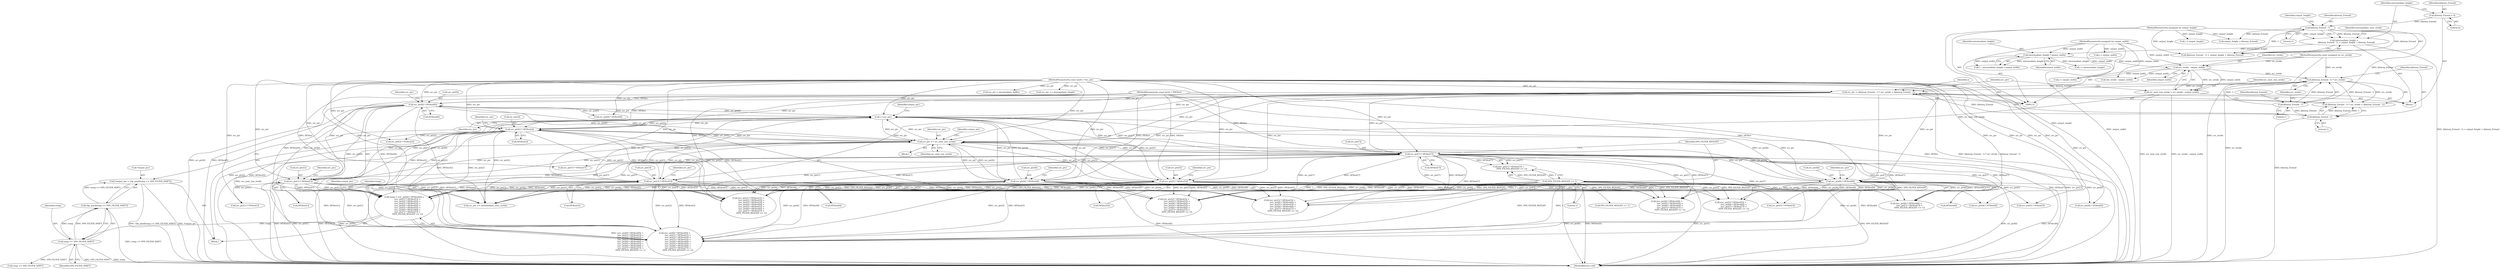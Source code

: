digraph "0_Android_5a9753fca56f0eeb9f61e342b2fccffc364f9426_34@pointer" {
"1000259" [label="(Call,*output_ptr = clip_pixel(temp >> VP9_FILTER_SHIFT))"];
"1000262" [label="(Call,clip_pixel(temp >> VP9_FILTER_SHIFT))"];
"1000263" [label="(Call,temp >> VP9_FILTER_SHIFT)"];
"1000190" [label="(Call,temp = (src_ptr[0] * HFilter[0]) +\n          (src_ptr[1] * HFilter[1]) +\n          (src_ptr[2] * HFilter[2]) +\n          (src_ptr[3] * HFilter[3]) +\n          (src_ptr[4] * HFilter[4]) +\n          (src_ptr[5] * HFilter[5]) +\n          (src_ptr[6] * HFilter[6]) +\n          (src_ptr[7] * HFilter[7]) +\n          (VP9_FILTER_WEIGHT >> 1))"];
"1000193" [label="(Call,src_ptr[0] * HFilter[0])"];
"1000158" [label="(Call,src_ptr -= (kInterp_Extend - 1) * src_stride + (kInterp_Extend - 1))"];
"1000161" [label="(Call,(kInterp_Extend - 1) * src_stride)"];
"1000162" [label="(Call,kInterp_Extend - 1)"];
"1000131" [label="(Call,kInterp_Extend - 1)"];
"1000124" [label="(Call,kInterp_Extend = 4)"];
"1000155" [label="(Call,src_stride - output_width)"];
"1000115" [label="(MethodParameterIn,const unsigned int src_stride)"];
"1000145" [label="(Call,intermediate_height * output_width)"];
"1000128" [label="(Call,intermediate_height =\n       (kInterp_Extend - 1) + output_height + kInterp_Extend)"];
"1000121" [label="(MethodParameterIn,unsigned int output_height)"];
"1000120" [label="(MethodParameterIn,unsigned int output_width)"];
"1000166" [label="(Call,kInterp_Extend - 1)"];
"1000114" [label="(MethodParameterIn,const uint8_t *src_ptr)"];
"1000266" [label="(Call,++src_ptr)"];
"1000209" [label="(Call,src_ptr[2] * HFilter[2])"];
"1000271" [label="(Call,src_ptr += src_next_row_stride)"];
"1000153" [label="(Call,src_next_row_stride = src_stride - output_width)"];
"1000225" [label="(Call,src_ptr[4] * HFilter[4])"];
"1000116" [label="(MethodParameterIn,const int16_t *HFilter)"];
"1000217" [label="(Call,src_ptr[3] * HFilter[3])"];
"1000201" [label="(Call,src_ptr[1] * HFilter[1])"];
"1000233" [label="(Call,src_ptr[5] * HFilter[5])"];
"1000241" [label="(Call,src_ptr[6] * HFilter[6])"];
"1000249" [label="(Call,src_ptr[7] * HFilter[7])"];
"1000256" [label="(Call,VP9_FILTER_WEIGHT >> 1)"];
"1000166" [label="(Call,kInterp_Extend - 1)"];
"1000219" [label="(Identifier,src_ptr)"];
"1000121" [label="(MethodParameterIn,unsigned int output_height)"];
"1000272" [label="(Identifier,src_ptr)"];
"1000203" [label="(Identifier,src_ptr)"];
"1000221" [label="(Call,HFilter[3])"];
"1000162" [label="(Call,kInterp_Extend - 1)"];
"1000248" [label="(Call,(src_ptr[7] * HFilter[7]) +\n          (VP9_FILTER_WEIGHT >> 1))"];
"1000242" [label="(Call,src_ptr[6])"];
"1000130" [label="(Call,(kInterp_Extend - 1) + output_height + kInterp_Extend)"];
"1000168" [label="(Literal,1)"];
"1000218" [label="(Call,src_ptr[3])"];
"1000263" [label="(Call,temp >> VP9_FILTER_SHIFT)"];
"1000262" [label="(Call,clip_pixel(temp >> VP9_FILTER_SHIFT))"];
"1000217" [label="(Call,src_ptr[3] * HFilter[3])"];
"1000126" [label="(Literal,4)"];
"1000192" [label="(Call,(src_ptr[0] * HFilter[0]) +\n          (src_ptr[1] * HFilter[1]) +\n          (src_ptr[2] * HFilter[2]) +\n          (src_ptr[3] * HFilter[3]) +\n          (src_ptr[4] * HFilter[4]) +\n          (src_ptr[5] * HFilter[5]) +\n          (src_ptr[6] * HFilter[6]) +\n          (src_ptr[7] * HFilter[7]) +\n          (VP9_FILTER_WEIGHT >> 1))"];
"1000290" [label="(Call,i < output_height)"];
"1000115" [label="(MethodParameterIn,const unsigned int src_stride)"];
"1000135" [label="(Identifier,output_height)"];
"1000194" [label="(Call,src_ptr[0])"];
"1000277" [label="(Call,src_ptr = intermediate_buffer)"];
"1000326" [label="(Call,src_ptr[2] * VFilter[2])"];
"1000209" [label="(Call,src_ptr[2] * HFilter[2])"];
"1000165" [label="(Identifier,src_stride)"];
"1000132" [label="(Identifier,kInterp_Extend)"];
"1000167" [label="(Identifier,kInterp_Extend)"];
"1000178" [label="(Block,)"];
"1000164" [label="(Literal,1)"];
"1000260" [label="(Call,*output_ptr)"];
"1000134" [label="(Call,output_height + kInterp_Extend)"];
"1000234" [label="(Call,src_ptr[5])"];
"1000191" [label="(Identifier,temp)"];
"1000226" [label="(Call,src_ptr[4])"];
"1000197" [label="(Call,HFilter[0])"];
"1000146" [label="(Identifier,intermediate_height)"];
"1000251" [label="(Identifier,src_ptr)"];
"1000259" [label="(Call,*output_ptr = clip_pixel(temp >> VP9_FILTER_SHIFT))"];
"1000161" [label="(Call,(kInterp_Extend - 1) * src_stride)"];
"1000124" [label="(Call,kInterp_Extend = 4)"];
"1000208" [label="(Call,(src_ptr[2] * HFilter[2]) +\n          (src_ptr[3] * HFilter[3]) +\n          (src_ptr[4] * HFilter[4]) +\n          (src_ptr[5] * HFilter[5]) +\n          (src_ptr[6] * HFilter[6]) +\n          (src_ptr[7] * HFilter[7]) +\n          (VP9_FILTER_WEIGHT >> 1))"];
"1000249" [label="(Call,src_ptr[7] * HFilter[7])"];
"1000237" [label="(Call,HFilter[5])"];
"1000261" [label="(Identifier,output_ptr)"];
"1000155" [label="(Call,src_stride - output_width)"];
"1000240" [label="(Call,(src_ptr[6] * HFilter[6]) +\n          (src_ptr[7] * HFilter[7]) +\n          (VP9_FILTER_WEIGHT >> 1))"];
"1000171" [label="(Identifier,i)"];
"1000158" [label="(Call,src_ptr -= (kInterp_Extend - 1) * src_stride + (kInterp_Extend - 1))"];
"1000241" [label="(Call,src_ptr[6] * HFilter[6])"];
"1000183" [label="(Call,j < output_width)"];
"1000200" [label="(Call,(src_ptr[1] * HFilter[1]) +\n          (src_ptr[2] * HFilter[2]) +\n          (src_ptr[3] * HFilter[3]) +\n          (src_ptr[4] * HFilter[4]) +\n          (src_ptr[5] * HFilter[5]) +\n          (src_ptr[6] * HFilter[6]) +\n          (src_ptr[7] * HFilter[7]) +\n          (VP9_FILTER_WEIGHT >> 1))"];
"1000264" [label="(Identifier,temp)"];
"1000114" [label="(MethodParameterIn,const uint8_t *src_ptr)"];
"1000257" [label="(Identifier,VP9_FILTER_WEIGHT)"];
"1000256" [label="(Call,VP9_FILTER_WEIGHT >> 1)"];
"1000205" [label="(Call,HFilter[1])"];
"1000245" [label="(Call,HFilter[6])"];
"1000143" [label="(Call,1 - intermediate_height * output_width)"];
"1000120" [label="(MethodParameterIn,unsigned int output_width)"];
"1000224" [label="(Call,(src_ptr[4] * HFilter[4]) +\n          (src_ptr[5] * HFilter[5]) +\n          (src_ptr[6] * HFilter[6]) +\n          (src_ptr[7] * HFilter[7]) +\n          (VP9_FILTER_WEIGHT >> 1))"];
"1000131" [label="(Call,kInterp_Extend - 1)"];
"1000116" [label="(MethodParameterIn,const int16_t *HFilter)"];
"1000157" [label="(Identifier,output_width)"];
"1000156" [label="(Identifier,src_stride)"];
"1000366" [label="(Call,src_ptr[7] * VFilter[7])"];
"1000384" [label="(Call,src_ptr += intermediate_height)"];
"1000300" [label="(Call,j < output_width)"];
"1000154" [label="(Identifier,src_next_row_stride)"];
"1000210" [label="(Call,src_ptr[2])"];
"1000142" [label="(Identifier,intermediate_next_stride)"];
"1000190" [label="(Call,temp = (src_ptr[0] * HFilter[0]) +\n          (src_ptr[1] * HFilter[1]) +\n          (src_ptr[2] * HFilter[2]) +\n          (src_ptr[3] * HFilter[3]) +\n          (src_ptr[4] * HFilter[4]) +\n          (src_ptr[5] * HFilter[5]) +\n          (src_ptr[6] * HFilter[6]) +\n          (src_ptr[7] * HFilter[7]) +\n          (VP9_FILTER_WEIGHT >> 1))"];
"1000266" [label="(Call,++src_ptr)"];
"1000258" [label="(Literal,1)"];
"1000153" [label="(Call,src_next_row_stride = src_stride - output_width)"];
"1000271" [label="(Call,src_ptr += src_next_row_stride)"];
"1000318" [label="(Call,src_ptr[1] * VFilter[1])"];
"1000342" [label="(Call,src_ptr[4] * VFilter[4])"];
"1000227" [label="(Identifier,src_ptr)"];
"1000201" [label="(Call,src_ptr[1] * HFilter[1])"];
"1000160" [label="(Call,(kInterp_Extend - 1) * src_stride + (kInterp_Extend - 1))"];
"1000243" [label="(Identifier,src_ptr)"];
"1000273" [label="(Identifier,src_next_row_stride)"];
"1000275" [label="(Identifier,output_ptr)"];
"1000225" [label="(Call,src_ptr[4] * HFilter[4])"];
"1000393" [label="(MethodReturn,void)"];
"1000147" [label="(Identifier,output_width)"];
"1000129" [label="(Identifier,intermediate_height)"];
"1000193" [label="(Call,src_ptr[0] * HFilter[0])"];
"1000188" [label="(Block,)"];
"1000145" [label="(Call,intermediate_height * output_width)"];
"1000235" [label="(Identifier,src_ptr)"];
"1000211" [label="(Identifier,src_ptr)"];
"1000125" [label="(Identifier,kInterp_Extend)"];
"1000387" [label="(Call,src_ptr += intermediate_next_stride)"];
"1000122" [label="(Block,)"];
"1000373" [label="(Call,VP9_FILTER_WEIGHT >> 1)"];
"1000202" [label="(Call,src_ptr[1])"];
"1000233" [label="(Call,src_ptr[5] * HFilter[5])"];
"1000381" [label="(Call,temp >> VP9_FILTER_SHIFT)"];
"1000163" [label="(Identifier,kInterp_Extend)"];
"1000173" [label="(Call,i < intermediate_height)"];
"1000213" [label="(Call,HFilter[2])"];
"1000229" [label="(Call,HFilter[4])"];
"1000232" [label="(Call,(src_ptr[5] * HFilter[5]) +\n          (src_ptr[6] * HFilter[6]) +\n          (src_ptr[7] * HFilter[7]) +\n          (VP9_FILTER_WEIGHT >> 1))"];
"1000267" [label="(Identifier,src_ptr)"];
"1000216" [label="(Call,(src_ptr[3] * HFilter[3]) +\n          (src_ptr[4] * HFilter[4]) +\n          (src_ptr[5] * HFilter[5]) +\n          (src_ptr[6] * HFilter[6]) +\n          (src_ptr[7] * HFilter[7]) +\n          (VP9_FILTER_WEIGHT >> 1))"];
"1000128" [label="(Call,intermediate_height =\n       (kInterp_Extend - 1) + output_height + kInterp_Extend)"];
"1000253" [label="(Call,HFilter[7])"];
"1000310" [label="(Call,src_ptr[0] * VFilter[0])"];
"1000283" [label="(Call,dst_stride - output_width)"];
"1000334" [label="(Call,src_ptr[3] * VFilter[3])"];
"1000159" [label="(Identifier,src_ptr)"];
"1000269" [label="(Identifier,output_ptr)"];
"1000350" [label="(Call,src_ptr[5] * VFilter[5])"];
"1000133" [label="(Literal,1)"];
"1000358" [label="(Call,src_ptr[6] * VFilter[6])"];
"1000250" [label="(Call,src_ptr[7])"];
"1000265" [label="(Identifier,VP9_FILTER_SHIFT)"];
"1000259" -> "1000188"  [label="AST: "];
"1000259" -> "1000262"  [label="CFG: "];
"1000260" -> "1000259"  [label="AST: "];
"1000262" -> "1000259"  [label="AST: "];
"1000267" -> "1000259"  [label="CFG: "];
"1000259" -> "1000393"  [label="DDG: *output_ptr"];
"1000259" -> "1000393"  [label="DDG: clip_pixel(temp >> VP9_FILTER_SHIFT)"];
"1000262" -> "1000259"  [label="DDG: temp >> VP9_FILTER_SHIFT"];
"1000262" -> "1000263"  [label="CFG: "];
"1000263" -> "1000262"  [label="AST: "];
"1000262" -> "1000393"  [label="DDG: temp >> VP9_FILTER_SHIFT"];
"1000263" -> "1000262"  [label="DDG: temp"];
"1000263" -> "1000262"  [label="DDG: VP9_FILTER_SHIFT"];
"1000263" -> "1000265"  [label="CFG: "];
"1000264" -> "1000263"  [label="AST: "];
"1000265" -> "1000263"  [label="AST: "];
"1000263" -> "1000393"  [label="DDG: VP9_FILTER_SHIFT"];
"1000263" -> "1000393"  [label="DDG: temp"];
"1000190" -> "1000263"  [label="DDG: temp"];
"1000263" -> "1000381"  [label="DDG: VP9_FILTER_SHIFT"];
"1000190" -> "1000188"  [label="AST: "];
"1000190" -> "1000192"  [label="CFG: "];
"1000191" -> "1000190"  [label="AST: "];
"1000192" -> "1000190"  [label="AST: "];
"1000261" -> "1000190"  [label="CFG: "];
"1000190" -> "1000393"  [label="DDG: (src_ptr[0] * HFilter[0]) +\n          (src_ptr[1] * HFilter[1]) +\n          (src_ptr[2] * HFilter[2]) +\n          (src_ptr[3] * HFilter[3]) +\n          (src_ptr[4] * HFilter[4]) +\n          (src_ptr[5] * HFilter[5]) +\n          (src_ptr[6] * HFilter[6]) +\n          (src_ptr[7] * HFilter[7]) +\n          (VP9_FILTER_WEIGHT >> 1)"];
"1000193" -> "1000190"  [label="DDG: src_ptr[0]"];
"1000193" -> "1000190"  [label="DDG: HFilter[0]"];
"1000201" -> "1000190"  [label="DDG: src_ptr[1]"];
"1000201" -> "1000190"  [label="DDG: HFilter[1]"];
"1000209" -> "1000190"  [label="DDG: src_ptr[2]"];
"1000209" -> "1000190"  [label="DDG: HFilter[2]"];
"1000217" -> "1000190"  [label="DDG: src_ptr[3]"];
"1000217" -> "1000190"  [label="DDG: HFilter[3]"];
"1000225" -> "1000190"  [label="DDG: src_ptr[4]"];
"1000225" -> "1000190"  [label="DDG: HFilter[4]"];
"1000233" -> "1000190"  [label="DDG: src_ptr[5]"];
"1000233" -> "1000190"  [label="DDG: HFilter[5]"];
"1000241" -> "1000190"  [label="DDG: src_ptr[6]"];
"1000241" -> "1000190"  [label="DDG: HFilter[6]"];
"1000249" -> "1000190"  [label="DDG: src_ptr[7]"];
"1000249" -> "1000190"  [label="DDG: HFilter[7]"];
"1000256" -> "1000190"  [label="DDG: VP9_FILTER_WEIGHT"];
"1000256" -> "1000190"  [label="DDG: 1"];
"1000193" -> "1000192"  [label="AST: "];
"1000193" -> "1000197"  [label="CFG: "];
"1000194" -> "1000193"  [label="AST: "];
"1000197" -> "1000193"  [label="AST: "];
"1000203" -> "1000193"  [label="CFG: "];
"1000193" -> "1000393"  [label="DDG: src_ptr[0]"];
"1000193" -> "1000393"  [label="DDG: HFilter[0]"];
"1000193" -> "1000192"  [label="DDG: src_ptr[0]"];
"1000193" -> "1000192"  [label="DDG: HFilter[0]"];
"1000158" -> "1000193"  [label="DDG: src_ptr"];
"1000266" -> "1000193"  [label="DDG: src_ptr"];
"1000271" -> "1000193"  [label="DDG: src_ptr"];
"1000114" -> "1000193"  [label="DDG: src_ptr"];
"1000116" -> "1000193"  [label="DDG: HFilter"];
"1000193" -> "1000266"  [label="DDG: src_ptr[0]"];
"1000193" -> "1000271"  [label="DDG: src_ptr[0]"];
"1000193" -> "1000310"  [label="DDG: src_ptr[0]"];
"1000193" -> "1000387"  [label="DDG: src_ptr[0]"];
"1000158" -> "1000122"  [label="AST: "];
"1000158" -> "1000160"  [label="CFG: "];
"1000159" -> "1000158"  [label="AST: "];
"1000160" -> "1000158"  [label="AST: "];
"1000171" -> "1000158"  [label="CFG: "];
"1000158" -> "1000393"  [label="DDG: (kInterp_Extend - 1) * src_stride + (kInterp_Extend - 1)"];
"1000161" -> "1000158"  [label="DDG: kInterp_Extend - 1"];
"1000161" -> "1000158"  [label="DDG: src_stride"];
"1000166" -> "1000158"  [label="DDG: kInterp_Extend"];
"1000166" -> "1000158"  [label="DDG: 1"];
"1000114" -> "1000158"  [label="DDG: src_ptr"];
"1000158" -> "1000201"  [label="DDG: src_ptr"];
"1000158" -> "1000209"  [label="DDG: src_ptr"];
"1000158" -> "1000217"  [label="DDG: src_ptr"];
"1000158" -> "1000225"  [label="DDG: src_ptr"];
"1000158" -> "1000233"  [label="DDG: src_ptr"];
"1000158" -> "1000241"  [label="DDG: src_ptr"];
"1000158" -> "1000249"  [label="DDG: src_ptr"];
"1000158" -> "1000266"  [label="DDG: src_ptr"];
"1000158" -> "1000271"  [label="DDG: src_ptr"];
"1000161" -> "1000160"  [label="AST: "];
"1000161" -> "1000165"  [label="CFG: "];
"1000162" -> "1000161"  [label="AST: "];
"1000165" -> "1000161"  [label="AST: "];
"1000167" -> "1000161"  [label="CFG: "];
"1000161" -> "1000393"  [label="DDG: src_stride"];
"1000161" -> "1000160"  [label="DDG: kInterp_Extend - 1"];
"1000161" -> "1000160"  [label="DDG: src_stride"];
"1000162" -> "1000161"  [label="DDG: kInterp_Extend"];
"1000162" -> "1000161"  [label="DDG: 1"];
"1000155" -> "1000161"  [label="DDG: src_stride"];
"1000115" -> "1000161"  [label="DDG: src_stride"];
"1000162" -> "1000164"  [label="CFG: "];
"1000163" -> "1000162"  [label="AST: "];
"1000164" -> "1000162"  [label="AST: "];
"1000165" -> "1000162"  [label="CFG: "];
"1000131" -> "1000162"  [label="DDG: kInterp_Extend"];
"1000162" -> "1000166"  [label="DDG: kInterp_Extend"];
"1000131" -> "1000130"  [label="AST: "];
"1000131" -> "1000133"  [label="CFG: "];
"1000132" -> "1000131"  [label="AST: "];
"1000133" -> "1000131"  [label="AST: "];
"1000135" -> "1000131"  [label="CFG: "];
"1000131" -> "1000128"  [label="DDG: kInterp_Extend"];
"1000131" -> "1000128"  [label="DDG: 1"];
"1000131" -> "1000130"  [label="DDG: kInterp_Extend"];
"1000131" -> "1000130"  [label="DDG: 1"];
"1000124" -> "1000131"  [label="DDG: kInterp_Extend"];
"1000131" -> "1000134"  [label="DDG: kInterp_Extend"];
"1000124" -> "1000122"  [label="AST: "];
"1000124" -> "1000126"  [label="CFG: "];
"1000125" -> "1000124"  [label="AST: "];
"1000126" -> "1000124"  [label="AST: "];
"1000129" -> "1000124"  [label="CFG: "];
"1000155" -> "1000153"  [label="AST: "];
"1000155" -> "1000157"  [label="CFG: "];
"1000156" -> "1000155"  [label="AST: "];
"1000157" -> "1000155"  [label="AST: "];
"1000153" -> "1000155"  [label="CFG: "];
"1000155" -> "1000153"  [label="DDG: src_stride"];
"1000155" -> "1000153"  [label="DDG: output_width"];
"1000115" -> "1000155"  [label="DDG: src_stride"];
"1000145" -> "1000155"  [label="DDG: output_width"];
"1000120" -> "1000155"  [label="DDG: output_width"];
"1000155" -> "1000183"  [label="DDG: output_width"];
"1000155" -> "1000283"  [label="DDG: output_width"];
"1000115" -> "1000113"  [label="AST: "];
"1000115" -> "1000393"  [label="DDG: src_stride"];
"1000145" -> "1000143"  [label="AST: "];
"1000145" -> "1000147"  [label="CFG: "];
"1000146" -> "1000145"  [label="AST: "];
"1000147" -> "1000145"  [label="AST: "];
"1000143" -> "1000145"  [label="CFG: "];
"1000145" -> "1000143"  [label="DDG: intermediate_height"];
"1000145" -> "1000143"  [label="DDG: output_width"];
"1000128" -> "1000145"  [label="DDG: intermediate_height"];
"1000120" -> "1000145"  [label="DDG: output_width"];
"1000145" -> "1000173"  [label="DDG: intermediate_height"];
"1000128" -> "1000122"  [label="AST: "];
"1000128" -> "1000130"  [label="CFG: "];
"1000129" -> "1000128"  [label="AST: "];
"1000130" -> "1000128"  [label="AST: "];
"1000142" -> "1000128"  [label="CFG: "];
"1000128" -> "1000393"  [label="DDG: (kInterp_Extend - 1) + output_height + kInterp_Extend"];
"1000121" -> "1000128"  [label="DDG: output_height"];
"1000121" -> "1000113"  [label="AST: "];
"1000121" -> "1000393"  [label="DDG: output_height"];
"1000121" -> "1000130"  [label="DDG: output_height"];
"1000121" -> "1000134"  [label="DDG: output_height"];
"1000121" -> "1000290"  [label="DDG: output_height"];
"1000120" -> "1000113"  [label="AST: "];
"1000120" -> "1000393"  [label="DDG: output_width"];
"1000120" -> "1000183"  [label="DDG: output_width"];
"1000120" -> "1000283"  [label="DDG: output_width"];
"1000120" -> "1000300"  [label="DDG: output_width"];
"1000166" -> "1000160"  [label="AST: "];
"1000166" -> "1000168"  [label="CFG: "];
"1000167" -> "1000166"  [label="AST: "];
"1000168" -> "1000166"  [label="AST: "];
"1000160" -> "1000166"  [label="CFG: "];
"1000166" -> "1000393"  [label="DDG: kInterp_Extend"];
"1000166" -> "1000160"  [label="DDG: kInterp_Extend"];
"1000166" -> "1000160"  [label="DDG: 1"];
"1000114" -> "1000113"  [label="AST: "];
"1000114" -> "1000393"  [label="DDG: src_ptr"];
"1000114" -> "1000201"  [label="DDG: src_ptr"];
"1000114" -> "1000209"  [label="DDG: src_ptr"];
"1000114" -> "1000217"  [label="DDG: src_ptr"];
"1000114" -> "1000225"  [label="DDG: src_ptr"];
"1000114" -> "1000233"  [label="DDG: src_ptr"];
"1000114" -> "1000241"  [label="DDG: src_ptr"];
"1000114" -> "1000249"  [label="DDG: src_ptr"];
"1000114" -> "1000266"  [label="DDG: src_ptr"];
"1000114" -> "1000271"  [label="DDG: src_ptr"];
"1000114" -> "1000277"  [label="DDG: src_ptr"];
"1000114" -> "1000310"  [label="DDG: src_ptr"];
"1000114" -> "1000318"  [label="DDG: src_ptr"];
"1000114" -> "1000326"  [label="DDG: src_ptr"];
"1000114" -> "1000334"  [label="DDG: src_ptr"];
"1000114" -> "1000342"  [label="DDG: src_ptr"];
"1000114" -> "1000350"  [label="DDG: src_ptr"];
"1000114" -> "1000358"  [label="DDG: src_ptr"];
"1000114" -> "1000366"  [label="DDG: src_ptr"];
"1000114" -> "1000384"  [label="DDG: src_ptr"];
"1000114" -> "1000387"  [label="DDG: src_ptr"];
"1000266" -> "1000188"  [label="AST: "];
"1000266" -> "1000267"  [label="CFG: "];
"1000267" -> "1000266"  [label="AST: "];
"1000269" -> "1000266"  [label="CFG: "];
"1000266" -> "1000201"  [label="DDG: src_ptr"];
"1000266" -> "1000209"  [label="DDG: src_ptr"];
"1000266" -> "1000217"  [label="DDG: src_ptr"];
"1000266" -> "1000225"  [label="DDG: src_ptr"];
"1000266" -> "1000233"  [label="DDG: src_ptr"];
"1000266" -> "1000241"  [label="DDG: src_ptr"];
"1000266" -> "1000249"  [label="DDG: src_ptr"];
"1000209" -> "1000266"  [label="DDG: src_ptr[2]"];
"1000225" -> "1000266"  [label="DDG: src_ptr[4]"];
"1000217" -> "1000266"  [label="DDG: src_ptr[3]"];
"1000201" -> "1000266"  [label="DDG: src_ptr[1]"];
"1000233" -> "1000266"  [label="DDG: src_ptr[5]"];
"1000241" -> "1000266"  [label="DDG: src_ptr[6]"];
"1000249" -> "1000266"  [label="DDG: src_ptr[7]"];
"1000271" -> "1000266"  [label="DDG: src_ptr"];
"1000266" -> "1000271"  [label="DDG: src_ptr"];
"1000209" -> "1000208"  [label="AST: "];
"1000209" -> "1000213"  [label="CFG: "];
"1000210" -> "1000209"  [label="AST: "];
"1000213" -> "1000209"  [label="AST: "];
"1000219" -> "1000209"  [label="CFG: "];
"1000209" -> "1000393"  [label="DDG: src_ptr[2]"];
"1000209" -> "1000393"  [label="DDG: HFilter[2]"];
"1000209" -> "1000192"  [label="DDG: src_ptr[2]"];
"1000209" -> "1000192"  [label="DDG: HFilter[2]"];
"1000209" -> "1000200"  [label="DDG: src_ptr[2]"];
"1000209" -> "1000200"  [label="DDG: HFilter[2]"];
"1000209" -> "1000208"  [label="DDG: src_ptr[2]"];
"1000209" -> "1000208"  [label="DDG: HFilter[2]"];
"1000271" -> "1000209"  [label="DDG: src_ptr"];
"1000116" -> "1000209"  [label="DDG: HFilter"];
"1000209" -> "1000271"  [label="DDG: src_ptr[2]"];
"1000209" -> "1000326"  [label="DDG: src_ptr[2]"];
"1000209" -> "1000387"  [label="DDG: src_ptr[2]"];
"1000271" -> "1000178"  [label="AST: "];
"1000271" -> "1000273"  [label="CFG: "];
"1000272" -> "1000271"  [label="AST: "];
"1000273" -> "1000271"  [label="AST: "];
"1000275" -> "1000271"  [label="CFG: "];
"1000271" -> "1000393"  [label="DDG: src_next_row_stride"];
"1000271" -> "1000201"  [label="DDG: src_ptr"];
"1000271" -> "1000217"  [label="DDG: src_ptr"];
"1000271" -> "1000225"  [label="DDG: src_ptr"];
"1000271" -> "1000233"  [label="DDG: src_ptr"];
"1000271" -> "1000241"  [label="DDG: src_ptr"];
"1000271" -> "1000249"  [label="DDG: src_ptr"];
"1000153" -> "1000271"  [label="DDG: src_next_row_stride"];
"1000225" -> "1000271"  [label="DDG: src_ptr[4]"];
"1000217" -> "1000271"  [label="DDG: src_ptr[3]"];
"1000201" -> "1000271"  [label="DDG: src_ptr[1]"];
"1000233" -> "1000271"  [label="DDG: src_ptr[5]"];
"1000241" -> "1000271"  [label="DDG: src_ptr[6]"];
"1000249" -> "1000271"  [label="DDG: src_ptr[7]"];
"1000153" -> "1000122"  [label="AST: "];
"1000154" -> "1000153"  [label="AST: "];
"1000159" -> "1000153"  [label="CFG: "];
"1000153" -> "1000393"  [label="DDG: src_stride - output_width"];
"1000153" -> "1000393"  [label="DDG: src_next_row_stride"];
"1000225" -> "1000224"  [label="AST: "];
"1000225" -> "1000229"  [label="CFG: "];
"1000226" -> "1000225"  [label="AST: "];
"1000229" -> "1000225"  [label="AST: "];
"1000235" -> "1000225"  [label="CFG: "];
"1000225" -> "1000393"  [label="DDG: src_ptr[4]"];
"1000225" -> "1000393"  [label="DDG: HFilter[4]"];
"1000225" -> "1000192"  [label="DDG: src_ptr[4]"];
"1000225" -> "1000192"  [label="DDG: HFilter[4]"];
"1000225" -> "1000200"  [label="DDG: src_ptr[4]"];
"1000225" -> "1000200"  [label="DDG: HFilter[4]"];
"1000225" -> "1000208"  [label="DDG: src_ptr[4]"];
"1000225" -> "1000208"  [label="DDG: HFilter[4]"];
"1000225" -> "1000216"  [label="DDG: src_ptr[4]"];
"1000225" -> "1000216"  [label="DDG: HFilter[4]"];
"1000225" -> "1000224"  [label="DDG: src_ptr[4]"];
"1000225" -> "1000224"  [label="DDG: HFilter[4]"];
"1000116" -> "1000225"  [label="DDG: HFilter"];
"1000225" -> "1000342"  [label="DDG: src_ptr[4]"];
"1000225" -> "1000387"  [label="DDG: src_ptr[4]"];
"1000116" -> "1000113"  [label="AST: "];
"1000116" -> "1000393"  [label="DDG: HFilter"];
"1000116" -> "1000201"  [label="DDG: HFilter"];
"1000116" -> "1000217"  [label="DDG: HFilter"];
"1000116" -> "1000233"  [label="DDG: HFilter"];
"1000116" -> "1000241"  [label="DDG: HFilter"];
"1000116" -> "1000249"  [label="DDG: HFilter"];
"1000217" -> "1000216"  [label="AST: "];
"1000217" -> "1000221"  [label="CFG: "];
"1000218" -> "1000217"  [label="AST: "];
"1000221" -> "1000217"  [label="AST: "];
"1000227" -> "1000217"  [label="CFG: "];
"1000217" -> "1000393"  [label="DDG: HFilter[3]"];
"1000217" -> "1000393"  [label="DDG: src_ptr[3]"];
"1000217" -> "1000192"  [label="DDG: src_ptr[3]"];
"1000217" -> "1000192"  [label="DDG: HFilter[3]"];
"1000217" -> "1000200"  [label="DDG: src_ptr[3]"];
"1000217" -> "1000200"  [label="DDG: HFilter[3]"];
"1000217" -> "1000208"  [label="DDG: src_ptr[3]"];
"1000217" -> "1000208"  [label="DDG: HFilter[3]"];
"1000217" -> "1000216"  [label="DDG: src_ptr[3]"];
"1000217" -> "1000216"  [label="DDG: HFilter[3]"];
"1000217" -> "1000334"  [label="DDG: src_ptr[3]"];
"1000217" -> "1000387"  [label="DDG: src_ptr[3]"];
"1000201" -> "1000200"  [label="AST: "];
"1000201" -> "1000205"  [label="CFG: "];
"1000202" -> "1000201"  [label="AST: "];
"1000205" -> "1000201"  [label="AST: "];
"1000211" -> "1000201"  [label="CFG: "];
"1000201" -> "1000393"  [label="DDG: HFilter[1]"];
"1000201" -> "1000393"  [label="DDG: src_ptr[1]"];
"1000201" -> "1000192"  [label="DDG: src_ptr[1]"];
"1000201" -> "1000192"  [label="DDG: HFilter[1]"];
"1000201" -> "1000200"  [label="DDG: src_ptr[1]"];
"1000201" -> "1000200"  [label="DDG: HFilter[1]"];
"1000201" -> "1000318"  [label="DDG: src_ptr[1]"];
"1000201" -> "1000387"  [label="DDG: src_ptr[1]"];
"1000233" -> "1000232"  [label="AST: "];
"1000233" -> "1000237"  [label="CFG: "];
"1000234" -> "1000233"  [label="AST: "];
"1000237" -> "1000233"  [label="AST: "];
"1000243" -> "1000233"  [label="CFG: "];
"1000233" -> "1000393"  [label="DDG: HFilter[5]"];
"1000233" -> "1000393"  [label="DDG: src_ptr[5]"];
"1000233" -> "1000192"  [label="DDG: src_ptr[5]"];
"1000233" -> "1000192"  [label="DDG: HFilter[5]"];
"1000233" -> "1000200"  [label="DDG: src_ptr[5]"];
"1000233" -> "1000200"  [label="DDG: HFilter[5]"];
"1000233" -> "1000208"  [label="DDG: src_ptr[5]"];
"1000233" -> "1000208"  [label="DDG: HFilter[5]"];
"1000233" -> "1000216"  [label="DDG: src_ptr[5]"];
"1000233" -> "1000216"  [label="DDG: HFilter[5]"];
"1000233" -> "1000224"  [label="DDG: src_ptr[5]"];
"1000233" -> "1000224"  [label="DDG: HFilter[5]"];
"1000233" -> "1000232"  [label="DDG: src_ptr[5]"];
"1000233" -> "1000232"  [label="DDG: HFilter[5]"];
"1000233" -> "1000350"  [label="DDG: src_ptr[5]"];
"1000233" -> "1000387"  [label="DDG: src_ptr[5]"];
"1000241" -> "1000240"  [label="AST: "];
"1000241" -> "1000245"  [label="CFG: "];
"1000242" -> "1000241"  [label="AST: "];
"1000245" -> "1000241"  [label="AST: "];
"1000251" -> "1000241"  [label="CFG: "];
"1000241" -> "1000393"  [label="DDG: src_ptr[6]"];
"1000241" -> "1000393"  [label="DDG: HFilter[6]"];
"1000241" -> "1000192"  [label="DDG: src_ptr[6]"];
"1000241" -> "1000192"  [label="DDG: HFilter[6]"];
"1000241" -> "1000200"  [label="DDG: src_ptr[6]"];
"1000241" -> "1000200"  [label="DDG: HFilter[6]"];
"1000241" -> "1000208"  [label="DDG: src_ptr[6]"];
"1000241" -> "1000208"  [label="DDG: HFilter[6]"];
"1000241" -> "1000216"  [label="DDG: src_ptr[6]"];
"1000241" -> "1000216"  [label="DDG: HFilter[6]"];
"1000241" -> "1000224"  [label="DDG: src_ptr[6]"];
"1000241" -> "1000224"  [label="DDG: HFilter[6]"];
"1000241" -> "1000232"  [label="DDG: src_ptr[6]"];
"1000241" -> "1000232"  [label="DDG: HFilter[6]"];
"1000241" -> "1000240"  [label="DDG: src_ptr[6]"];
"1000241" -> "1000240"  [label="DDG: HFilter[6]"];
"1000241" -> "1000358"  [label="DDG: src_ptr[6]"];
"1000241" -> "1000387"  [label="DDG: src_ptr[6]"];
"1000249" -> "1000248"  [label="AST: "];
"1000249" -> "1000253"  [label="CFG: "];
"1000250" -> "1000249"  [label="AST: "];
"1000253" -> "1000249"  [label="AST: "];
"1000257" -> "1000249"  [label="CFG: "];
"1000249" -> "1000393"  [label="DDG: HFilter[7]"];
"1000249" -> "1000393"  [label="DDG: src_ptr[7]"];
"1000249" -> "1000192"  [label="DDG: src_ptr[7]"];
"1000249" -> "1000192"  [label="DDG: HFilter[7]"];
"1000249" -> "1000200"  [label="DDG: src_ptr[7]"];
"1000249" -> "1000200"  [label="DDG: HFilter[7]"];
"1000249" -> "1000208"  [label="DDG: src_ptr[7]"];
"1000249" -> "1000208"  [label="DDG: HFilter[7]"];
"1000249" -> "1000216"  [label="DDG: src_ptr[7]"];
"1000249" -> "1000216"  [label="DDG: HFilter[7]"];
"1000249" -> "1000224"  [label="DDG: src_ptr[7]"];
"1000249" -> "1000224"  [label="DDG: HFilter[7]"];
"1000249" -> "1000232"  [label="DDG: src_ptr[7]"];
"1000249" -> "1000232"  [label="DDG: HFilter[7]"];
"1000249" -> "1000240"  [label="DDG: src_ptr[7]"];
"1000249" -> "1000240"  [label="DDG: HFilter[7]"];
"1000249" -> "1000248"  [label="DDG: src_ptr[7]"];
"1000249" -> "1000248"  [label="DDG: HFilter[7]"];
"1000249" -> "1000366"  [label="DDG: src_ptr[7]"];
"1000249" -> "1000387"  [label="DDG: src_ptr[7]"];
"1000256" -> "1000248"  [label="AST: "];
"1000256" -> "1000258"  [label="CFG: "];
"1000257" -> "1000256"  [label="AST: "];
"1000258" -> "1000256"  [label="AST: "];
"1000248" -> "1000256"  [label="CFG: "];
"1000256" -> "1000393"  [label="DDG: VP9_FILTER_WEIGHT"];
"1000256" -> "1000192"  [label="DDG: VP9_FILTER_WEIGHT"];
"1000256" -> "1000192"  [label="DDG: 1"];
"1000256" -> "1000200"  [label="DDG: VP9_FILTER_WEIGHT"];
"1000256" -> "1000200"  [label="DDG: 1"];
"1000256" -> "1000208"  [label="DDG: VP9_FILTER_WEIGHT"];
"1000256" -> "1000208"  [label="DDG: 1"];
"1000256" -> "1000216"  [label="DDG: VP9_FILTER_WEIGHT"];
"1000256" -> "1000216"  [label="DDG: 1"];
"1000256" -> "1000224"  [label="DDG: VP9_FILTER_WEIGHT"];
"1000256" -> "1000224"  [label="DDG: 1"];
"1000256" -> "1000232"  [label="DDG: VP9_FILTER_WEIGHT"];
"1000256" -> "1000232"  [label="DDG: 1"];
"1000256" -> "1000240"  [label="DDG: VP9_FILTER_WEIGHT"];
"1000256" -> "1000240"  [label="DDG: 1"];
"1000256" -> "1000248"  [label="DDG: VP9_FILTER_WEIGHT"];
"1000256" -> "1000248"  [label="DDG: 1"];
"1000256" -> "1000373"  [label="DDG: VP9_FILTER_WEIGHT"];
}
